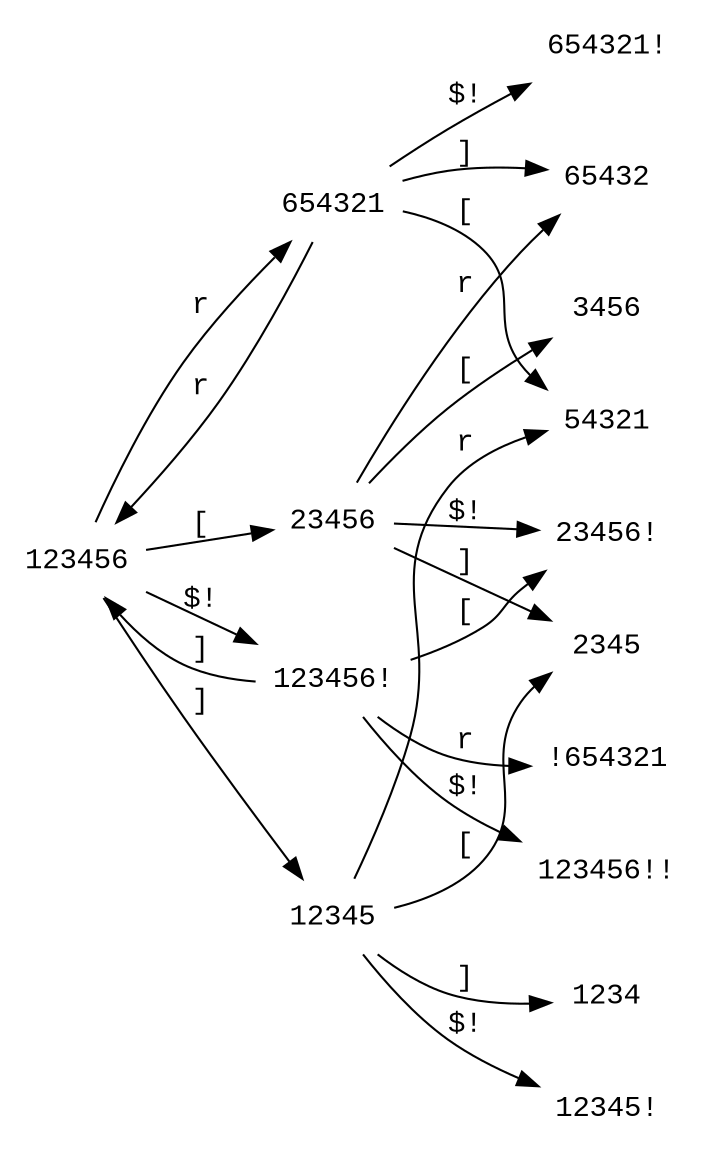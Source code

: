 digraph G {
    rankdir="LR";
    node [fontname="Courier New"];
    edge [fontname="Courier New"];
    node [shape="none"];
    123456 -> 654321 [label="r"];
    123456 -> "123456!" [label="$!"];
    123456 -> 12345 [label="]"];
    123456 -> 23456 [label="["];
    654321 -> 123456 [label="r"];
    654321 -> "654321!" [label="$!"];
    654321 -> 65432 [label="]"];
    654321 -> 54321 [label="["];
    "123456!" -> "!654321" [label="r"];
    "123456!" -> "123456!!" [label="$!"];
    "123456!" -> 123456 [label="]"];
    "123456!" -> "23456!" [label="["];
    12345 -> 54321 [label="r"];
    12345 -> "12345!" [label="$!"];
    12345 -> 1234 [label="]"];
    12345 -> 2345 [label="["];
    23456 -> 65432 [label="r"];
    23456 -> "23456!" [label="$!"];
    23456 -> 2345 [label="]"];
    23456 -> 3456 [label="["];
}
